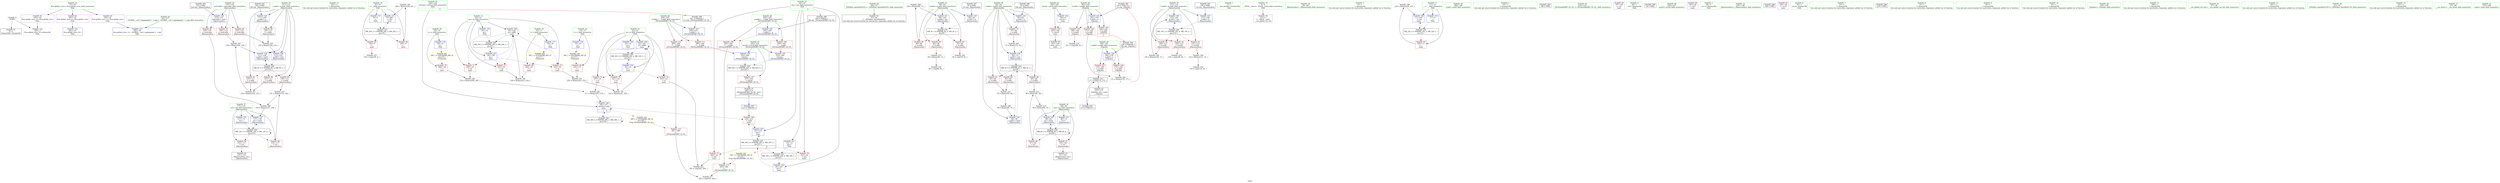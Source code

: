 digraph "SVFG" {
	label="SVFG";

	Node0x55581aaab4c0 [shape=record,color=grey,label="{NodeID: 0\nNullPtr}"];
	Node0x55581aaab4c0 -> Node0x55581aacbf90[style=solid];
	Node0x55581aaab4c0 -> Node0x55581aad0dc0[style=solid];
	Node0x55581aacada0 [shape=record,color=red,label="{NodeID: 97\n145\<--115\n\<--mod.addr\n_Z6powmodxxx\n}"];
	Node0x55581aacada0 -> Node0x55581aad7250[style=solid];
	Node0x55581aac8d10 [shape=record,color=green,label="{NodeID: 14\n241\<--1\n\<--dummyObj\nCan only get source location for instruction, argument, global var or function.}"];
	Node0x55581aaceb70 [shape=record,color=grey,label="{NodeID: 194\n240 = Binary(239, 241, )\n}"];
	Node0x55581aaceb70 -> Node0x55581aad23e0[style=solid];
	Node0x55581aacb900 [shape=record,color=red,label="{NodeID: 111\n266\<--256\n\<--__b.addr\n_ZSt3minIdERKT_S2_S2_\n}"];
	Node0x55581aacb900 -> Node0x55581aad2650[style=solid];
	Node0x55581aac9b10 [shape=record,color=green,label="{NodeID: 28\n46\<--52\n_ZNSt8ios_base4InitD1Ev\<--_ZNSt8ios_base4InitD1Ev_field_insensitive\n}"];
	Node0x55581aac9b10 -> Node0x55581aacc090[style=solid];
	Node0x55581aad73d0 [shape=record,color=grey,label="{NodeID: 208\n100 = Binary(99, 73, )\n}"];
	Node0x55581aad73d0 -> Node0x55581aad13a0[style=solid];
	Node0x55581aad0ec0 [shape=record,color=blue,label="{NodeID: 125\n64\<--62\na.addr\<--a\n_Z6powmodxx\n}"];
	Node0x55581aad0ec0 -> Node0x55581aacd740[style=dashed];
	Node0x55581aad0ec0 -> Node0x55581aad1130[style=dashed];
	Node0x55581aaca760 [shape=record,color=green,label="{NodeID: 42\n182\<--183\nretval\<--retval_field_insensitive\nmain\n}"];
	Node0x55581aaca760 -> Node0x55581aacb420[style=solid];
	Node0x55581aaca760 -> Node0x55581aad1c90[style=solid];
	Node0x55581aaf7610 [shape=record,color=black,label="{NodeID: 305\n159 = PHI(172, )\n1st arg _Z3gcdxx }"];
	Node0x55581aaf7610 -> Node0x55581aad1bc0[style=solid];
	Node0x55581aad88d0 [shape=record,color=grey,label="{NodeID: 222\n85 = cmp(84, 81, )\n}"];
	Node0x55581aad1a20 [shape=record,color=blue,label="{NodeID: 139\n113\<--150\nb.addr\<--shr\n_Z6powmodxxx\n}"];
	Node0x55581aad1a20 -> Node0x55581aae04a0[style=dashed];
	Node0x55581aacc400 [shape=record,color=black,label="{NodeID: 56\n181\<--244\nmain_ret\<--\nmain\n}"];
	Node0x55581aae40a0 [shape=record,color=black,label="{NodeID: 236\nMR_6V_3 = PHI(MR_6V_5, MR_6V_2, )\npts\{69 \}\n}"];
	Node0x55581aae40a0 -> Node0x55581aacdcf0[style=dashed];
	Node0x55581aae40a0 -> Node0x55581aacddc0[style=dashed];
	Node0x55581aae40a0 -> Node0x55581aad1200[style=dashed];
	Node0x55581aae40a0 -> Node0x55581aae40a0[style=dashed];
	Node0x55581aad2580 [shape=record,color=blue,label="{NodeID: 153\n256\<--251\n__b.addr\<--__b\n_ZSt3minIdERKT_S2_S2_\n}"];
	Node0x55581aad2580 -> Node0x55581aacb830[style=dashed];
	Node0x55581aad2580 -> Node0x55581aacb900[style=dashed];
	Node0x55581aaccff0 [shape=record,color=red,label="{NodeID: 70\n208\<--18\n\<--x\nmain\n}"];
	Node0x55581aaccff0 -> Node0x55581aad6c50[style=solid];
	Node0x55581aacdb50 [shape=record,color=red,label="{NodeID: 84\n83\<--66\n\<--b.addr\n_Z6powmodxx\n}"];
	Node0x55581aacdb50 -> Node0x55581aad7b50[style=solid];
	Node0x55581aaba200 [shape=record,color=green,label="{NodeID: 1\n7\<--1\n__dso_handle\<--dummyObj\nGlob }"];
	Node0x55581aacae70 [shape=record,color=red,label="{NodeID: 98\n135\<--117\n\<--res\n_Z6powmodxxx\n}"];
	Node0x55581aacae70 -> Node0x55581aad76d0[style=solid];
	Node0x55581aac8e10 [shape=record,color=green,label="{NodeID: 15\n4\<--6\n_ZStL8__ioinit\<--_ZStL8__ioinit_field_insensitive\nGlob }"];
	Node0x55581aac8e10 -> Node0x55581aacc5a0[style=solid];
	Node0x55581aacecf0 [shape=record,color=grey,label="{NodeID: 195\n226 = Binary(225, 224, )\n}"];
	Node0x55581aacecf0 -> Node0x55581aad2240[style=solid];
	Node0x55581aacb9d0 [shape=record,color=red,label="{NodeID: 112\n261\<--260\n\<--\n_ZSt3minIdERKT_S2_S2_\n}"];
	Node0x55581aacb9d0 -> Node0x55581aad8150[style=solid];
	Node0x55581aac9c10 [shape=record,color=green,label="{NodeID: 29\n59\<--60\n_Z6powmodxx\<--_Z6powmodxx_field_insensitive\n}"];
	Node0x55581aad7550 [shape=record,color=grey,label="{NodeID: 209\n139 = Binary(137, 138, )\n}"];
	Node0x55581aad7550 -> Node0x55581aad1880[style=solid];
	Node0x55581aad0f90 [shape=record,color=blue,label="{NodeID: 126\n66\<--63\nb.addr\<--b\n_Z6powmodxx\n}"];
	Node0x55581aad0f90 -> Node0x55581aae3ba0[style=dashed];
	Node0x55581aaca830 [shape=record,color=green,label="{NodeID: 43\n184\<--185\nref.tmp\<--ref.tmp_field_insensitive\nmain\n|{|<s1>6}}"];
	Node0x55581aaca830 -> Node0x55581aad1fd0[style=solid];
	Node0x55581aaca830:s1 -> Node0x55581aaf7090[style=solid,color=red];
	Node0x55581aaf7750 [shape=record,color=black,label="{NodeID: 306\n62 = PHI()\n0th arg _Z6powmodxx }"];
	Node0x55581aaf7750 -> Node0x55581aad0ec0[style=solid];
	Node0x55581aad8a50 [shape=record,color=grey,label="{NodeID: 223\n205 = cmp(203, 204, )\n}"];
	Node0x55581aad1af0 [shape=record,color=blue,label="{NodeID: 140\n160\<--158\na.addr\<--a\n_Z3gcdxx\n}"];
	Node0x55581aad1af0 -> Node0x55581aacb010[style=dashed];
	Node0x55581aad1af0 -> Node0x55581aacb0e0[style=dashed];
	Node0x55581aacc4d0 [shape=record,color=black,label="{NodeID: 57\n249\<--272\n_ZSt3minIdERKT_S2_S2__ret\<--\n_ZSt3minIdERKT_S2_S2_\n|{<s0>6}}"];
	Node0x55581aacc4d0:s0 -> Node0x55581aaf6cc0[style=solid,color=blue];
	Node0x55581aae45a0 [shape=record,color=black,label="{NodeID: 237\nMR_20V_2 = PHI(MR_20V_3, MR_20V_1, )\npts\{10 \}\n}"];
	Node0x55581aae45a0 -> Node0x55581aaccbe0[style=dashed];
	Node0x55581aae45a0 -> Node0x55581aacccb0[style=dashed];
	Node0x55581aae45a0 -> Node0x55581aad23e0[style=dashed];
	Node0x55581aad2650 [shape=record,color=blue,label="{NodeID: 154\n252\<--266\nretval\<--\n_ZSt3minIdERKT_S2_S2_\n}"];
	Node0x55581aad2650 -> Node0x55581aae18a0[style=dashed];
	Node0x55581aacd0c0 [shape=record,color=red,label="{NodeID: 71\n209\<--20\n\<--cp\nmain\n}"];
	Node0x55581aacd0c0 -> Node0x55581aad6c50[style=solid];
	Node0x55581aacdc20 [shape=record,color=red,label="{NodeID: 85\n99\<--66\n\<--b.addr\n_Z6powmodxx\n}"];
	Node0x55581aacdc20 -> Node0x55581aad73d0[style=solid];
	Node0x55581aaba290 [shape=record,color=green,label="{NodeID: 2\n9\<--1\n\<--dummyObj\nCan only get source location for instruction, argument, global var or function.}"];
	Node0x55581aacaf40 [shape=record,color=red,label="{NodeID: 99\n153\<--117\n\<--res\n_Z6powmodxxx\n}"];
	Node0x55581aacaf40 -> Node0x55581aacc260[style=solid];
	Node0x55581aac8f10 [shape=record,color=green,label="{NodeID: 16\n8\<--10\n_\<--__field_insensitive\nGlob }"];
	Node0x55581aac8f10 -> Node0x55581aaccbe0[style=solid];
	Node0x55581aac8f10 -> Node0x55581aacccb0[style=solid];
	Node0x55581aac8f10 -> Node0x55581aacbb70[style=solid];
	Node0x55581aac8f10 -> Node0x55581aad23e0[style=solid];
	Node0x55581aacee70 [shape=record,color=grey,label="{NodeID: 196\n230 = Binary(229, 231, )\n}"];
	Node0x55581aacee70 -> Node0x55581aad2310[style=solid];
	Node0x55581aacbaa0 [shape=record,color=red,label="{NodeID: 113\n263\<--262\n\<--\n_ZSt3minIdERKT_S2_S2_\n}"];
	Node0x55581aacbaa0 -> Node0x55581aad8150[style=solid];
	Node0x55581aac9d10 [shape=record,color=green,label="{NodeID: 30\n64\<--65\na.addr\<--a.addr_field_insensitive\n_Z6powmodxx\n}"];
	Node0x55581aac9d10 -> Node0x55581aacd740[style=solid];
	Node0x55581aac9d10 -> Node0x55581aacd810[style=solid];
	Node0x55581aac9d10 -> Node0x55581aacd8e0[style=solid];
	Node0x55581aac9d10 -> Node0x55581aacd9b0[style=solid];
	Node0x55581aac9d10 -> Node0x55581aad0ec0[style=solid];
	Node0x55581aac9d10 -> Node0x55581aad1130[style=solid];
	Node0x55581aac9d10 -> Node0x55581aad12d0[style=solid];
	Node0x55581aaf6860 [shape=record,color=black,label="{NodeID: 293\n173 = PHI(157, )\n}"];
	Node0x55581aaf6860 -> Node0x55581aace5d0[style=solid];
	Node0x55581aad76d0 [shape=record,color=grey,label="{NodeID: 210\n137 = Binary(135, 136, )\n}"];
	Node0x55581aad76d0 -> Node0x55581aad7550[style=solid];
	Node0x55581aad1060 [shape=record,color=blue,label="{NodeID: 127\n68\<--73\nres\<--\n_Z6powmodxx\n}"];
	Node0x55581aad1060 -> Node0x55581aae40a0[style=dashed];
	Node0x55581aaca900 [shape=record,color=green,label="{NodeID: 44\n189\<--190\nscanf\<--scanf_field_insensitive\n}"];
	Node0x55581aaf7820 [shape=record,color=black,label="{NodeID: 307\n63 = PHI()\n1st arg _Z6powmodxx }"];
	Node0x55581aaf7820 -> Node0x55581aad0f90[style=solid];
	Node0x55581aae04a0 [shape=record,color=black,label="{NodeID: 224\nMR_10V_3 = PHI(MR_10V_4, MR_10V_2, )\npts\{114 \}\n}"];
	Node0x55581aae04a0 -> Node0x55581aace1d0[style=dashed];
	Node0x55581aae04a0 -> Node0x55581aace2a0[style=dashed];
	Node0x55581aae04a0 -> Node0x55581aace370[style=dashed];
	Node0x55581aae04a0 -> Node0x55581aad1a20[style=dashed];
	Node0x55581aad1bc0 [shape=record,color=blue,label="{NodeID: 141\n162\<--159\nb.addr\<--b\n_Z3gcdxx\n}"];
	Node0x55581aad1bc0 -> Node0x55581aacb1b0[style=dashed];
	Node0x55581aad1bc0 -> Node0x55581aacb280[style=dashed];
	Node0x55581aad1bc0 -> Node0x55581aacb350[style=dashed];
	Node0x55581aacc5a0 [shape=record,color=purple,label="{NodeID: 58\n43\<--4\n\<--_ZStL8__ioinit\n__cxx_global_var_init\n}"];
	Node0x55581aae4aa0 [shape=record,color=black,label="{NodeID: 238\nMR_22V_2 = PHI(MR_22V_3, MR_22V_1, )\npts\{12 \}\n}"];
	Node0x55581aae4aa0 -> Node0x55581aaccd80[style=dashed];
	Node0x55581aae4aa0 -> Node0x55581aad2310[style=dashed];
	Node0x55581aad2720 [shape=record,color=blue,label="{NodeID: 155\n252\<--269\nretval\<--\n_ZSt3minIdERKT_S2_S2_\n}"];
	Node0x55581aad2720 -> Node0x55581aae18a0[style=dashed];
	Node0x55581aacd190 [shape=record,color=red,label="{NodeID: 72\n219\<--20\n\<--cp\nmain\n}"];
	Node0x55581aacd190 -> Node0x55581aad6950[style=solid];
	Node0x55581aacdcf0 [shape=record,color=red,label="{NodeID: 86\n87\<--68\n\<--res\n_Z6powmodxx\n}"];
	Node0x55581aacdcf0 -> Node0x55581aad7cd0[style=solid];
	Node0x55581aaba320 [shape=record,color=green,label="{NodeID: 3\n14\<--1\n\<--dummyObj\nCan only get source location for instruction, argument, global var or function.}"];
	Node0x55581aacb010 [shape=record,color=red,label="{NodeID: 100\n170\<--160\n\<--a.addr\n_Z3gcdxx\n}"];
	Node0x55581aacb010 -> Node0x55581aad6850[style=solid];
	Node0x55581aac9010 [shape=record,color=green,label="{NodeID: 17\n11\<--12\n__\<--___field_insensitive\nGlob }"];
	Node0x55581aac9010 -> Node0x55581aaccd80[style=solid];
	Node0x55581aac9010 -> Node0x55581aad0530[style=solid];
	Node0x55581aac9010 -> Node0x55581aad2310[style=solid];
	Node0x55581aaceff0 [shape=record,color=grey,label="{NodeID: 197\n222 = Binary(221, 220, )\n}"];
	Node0x55581aaceff0 -> Node0x55581aad2170[style=solid];
	Node0x55581aacbb70 [shape=record,color=blue,label="{NodeID: 114\n8\<--9\n_\<--\nGlob }"];
	Node0x55581aacbb70 -> Node0x55581aae45a0[style=dashed];
	Node0x55581aac9de0 [shape=record,color=green,label="{NodeID: 31\n66\<--67\nb.addr\<--b.addr_field_insensitive\n_Z6powmodxx\n}"];
	Node0x55581aac9de0 -> Node0x55581aacda80[style=solid];
	Node0x55581aac9de0 -> Node0x55581aacdb50[style=solid];
	Node0x55581aac9de0 -> Node0x55581aacdc20[style=solid];
	Node0x55581aac9de0 -> Node0x55581aad0f90[style=solid];
	Node0x55581aac9de0 -> Node0x55581aad13a0[style=solid];
	Node0x55581aaf6a50 [shape=record,color=black,label="{NodeID: 294\n196 = PHI()\n}"];
	Node0x55581aad7850 [shape=record,color=grey,label="{NodeID: 211\n144 = Binary(142, 143, )\n}"];
	Node0x55581aad7850 -> Node0x55581aad7250[style=solid];
	Node0x55581aad1130 [shape=record,color=blue,label="{NodeID: 128\n64\<--75\na.addr\<--rem\n_Z6powmodxx\n}"];
	Node0x55581aad1130 -> Node0x55581aae36a0[style=dashed];
	Node0x55581aacaa00 [shape=record,color=green,label="{NodeID: 45\n214\<--215\n_ZSt3minIdERKT_S2_S2_\<--_ZSt3minIdERKT_S2_S2__field_insensitive\n}"];
	Node0x55581aae09a0 [shape=record,color=black,label="{NodeID: 225\nMR_14V_3 = PHI(MR_14V_5, MR_14V_2, )\npts\{118 \}\n}"];
	Node0x55581aae09a0 -> Node0x55581aacae70[style=dashed];
	Node0x55581aae09a0 -> Node0x55581aacaf40[style=dashed];
	Node0x55581aae09a0 -> Node0x55581aad1880[style=dashed];
	Node0x55581aae09a0 -> Node0x55581aae09a0[style=dashed];
	Node0x55581aad1c90 [shape=record,color=blue,label="{NodeID: 142\n182\<--9\nretval\<--\nmain\n}"];
	Node0x55581aad1c90 -> Node0x55581aacb420[style=dashed];
	Node0x55581aacc670 [shape=record,color=purple,label="{NodeID: 59\n187\<--26\n\<--.str\nmain\n}"];
	Node0x55581aae4fa0 [shape=record,color=black,label="{NodeID: 239\nMR_30V_2 = PHI(MR_30V_4, MR_30V_1, )\npts\{21 \}\n}"];
	Node0x55581aae4fa0 -> Node0x55581aad1d60[style=dashed];
	Node0x55581aacd260 [shape=record,color=red,label="{NodeID: 73\n225\<--20\n\<--cp\nmain\n}"];
	Node0x55581aacd260 -> Node0x55581aacecf0[style=solid];
	Node0x55581aacddc0 [shape=record,color=red,label="{NodeID: 87\n103\<--68\n\<--res\n_Z6powmodxx\n}"];
	Node0x55581aacddc0 -> Node0x55581aacc190[style=solid];
	Node0x55581aaba3b0 [shape=record,color=green,label="{NodeID: 4\n26\<--1\n.str\<--dummyObj\nGlob }"];
	Node0x55581aacb0e0 [shape=record,color=red,label="{NodeID: 101\n175\<--160\n\<--a.addr\n_Z3gcdxx\n}"];
	Node0x55581aacb0e0 -> Node0x55581aace5d0[style=solid];
	Node0x55581aac9110 [shape=record,color=green,label="{NodeID: 18\n13\<--15\nc\<--c_field_insensitive\nGlob }"];
	Node0x55581aac9110 -> Node0x55581aacce50[style=solid];
	Node0x55581aac9110 -> Node0x55581aad05c0[style=solid];
	Node0x55581aacf170 [shape=record,color=grey,label="{NodeID: 198\n132 = Binary(131, 73, )\n}"];
	Node0x55581aacf170 -> Node0x55581aad8450[style=solid];
	Node0x55581aad0530 [shape=record,color=blue,label="{NodeID: 115\n11\<--9\n__\<--\nGlob }"];
	Node0x55581aad0530 -> Node0x55581aae4aa0[style=dashed];
	Node0x55581aac9eb0 [shape=record,color=green,label="{NodeID: 32\n68\<--69\nres\<--res_field_insensitive\n_Z6powmodxx\n}"];
	Node0x55581aac9eb0 -> Node0x55581aacdcf0[style=solid];
	Node0x55581aac9eb0 -> Node0x55581aacddc0[style=solid];
	Node0x55581aac9eb0 -> Node0x55581aad1060[style=solid];
	Node0x55581aac9eb0 -> Node0x55581aad1200[style=solid];
	Node0x55581aaf6b20 [shape=record,color=black,label="{NodeID: 295\n44 = PHI()\n}"];
	Node0x55581aad79d0 [shape=record,color=grey,label="{NodeID: 212\n95 = Binary(93, 94, )\n}"];
	Node0x55581aad79d0 -> Node0x55581aad70d0[style=solid];
	Node0x55581aad1200 [shape=record,color=blue,label="{NodeID: 129\n68\<--90\nres\<--rem2\n_Z6powmodxx\n}"];
	Node0x55581aad1200 -> Node0x55581aae40a0[style=dashed];
	Node0x55581aacab00 [shape=record,color=green,label="{NodeID: 46\n236\<--237\nprintf\<--printf_field_insensitive\n}"];
	Node0x55581aae0ea0 [shape=record,color=black,label="{NodeID: 226\nMR_8V_4 = PHI(MR_8V_5, MR_8V_3, )\npts\{112 \}\n}"];
	Node0x55581aae0ea0 -> Node0x55581aacdf60[style=dashed];
	Node0x55581aae0ea0 -> Node0x55581aace030[style=dashed];
	Node0x55581aae0ea0 -> Node0x55581aace100[style=dashed];
	Node0x55581aae0ea0 -> Node0x55581aad1950[style=dashed];
	Node0x55581aad1d60 [shape=record,color=blue,label="{NodeID: 143\n20\<--198\ncp\<--\nmain\n}"];
	Node0x55581aad1d60 -> Node0x55581aacd0c0[style=dashed];
	Node0x55581aad1d60 -> Node0x55581aacd190[style=dashed];
	Node0x55581aad1d60 -> Node0x55581aacd260[style=dashed];
	Node0x55581aad1d60 -> Node0x55581aad2240[style=dashed];
	Node0x55581aad1d60 -> Node0x55581aae4fa0[style=dashed];
	Node0x55581aacc740 [shape=record,color=purple,label="{NodeID: 60\n195\<--28\n\<--.str.1\nmain\n}"];
	Node0x55581aae54a0 [shape=record,color=black,label="{NodeID: 240\nMR_32V_2 = PHI(MR_32V_4, MR_32V_1, )\npts\{23 \}\n}"];
	Node0x55581aae54a0 -> Node0x55581aad1e30[style=dashed];
	Node0x55581aacd330 [shape=record,color=red,label="{NodeID: 74\n203\<--22\n\<--ct\nmain\n}"];
	Node0x55581aacd330 -> Node0x55581aad8a50[style=solid];
	Node0x55581aacde90 [shape=record,color=red,label="{NodeID: 88\n124\<--111\n\<--a.addr\n_Z6powmodxxx\n}"];
	Node0x55581aacde90 -> Node0x55581aad6f50[style=solid];
	Node0x55581aac8760 [shape=record,color=green,label="{NodeID: 5\n28\<--1\n.str.1\<--dummyObj\nGlob }"];
	Node0x55581aacb1b0 [shape=record,color=red,label="{NodeID: 102\n166\<--162\n\<--b.addr\n_Z3gcdxx\n}"];
	Node0x55581aacb1b0 -> Node0x55581aad7fd0[style=solid];
	Node0x55581aac9210 [shape=record,color=green,label="{NodeID: 19\n16\<--17\nf\<--f_field_insensitive\nGlob }"];
	Node0x55581aac9210 -> Node0x55581aaccf20[style=solid];
	Node0x55581aac9210 -> Node0x55581aad06c0[style=solid];
	Node0x55581aacf2f0 [shape=record,color=grey,label="{NodeID: 199\n150 = Binary(149, 73, )\n}"];
	Node0x55581aacf2f0 -> Node0x55581aad1a20[style=solid];
	Node0x55581aad05c0 [shape=record,color=blue,label="{NodeID: 116\n13\<--14\nc\<--\nGlob }"];
	Node0x55581aad05c0 -> Node0x55581aae80d0[style=dashed];
	Node0x55581aac9f80 [shape=record,color=green,label="{NodeID: 33\n105\<--106\n_Z6powmodxxx\<--_Z6powmodxxx_field_insensitive\n}"];
	Node0x55581aaf6bf0 [shape=record,color=black,label="{NodeID: 296\n188 = PHI()\n}"];
	Node0x55581aad7b50 [shape=record,color=grey,label="{NodeID: 213\n84 = Binary(83, 73, )\n}"];
	Node0x55581aad7b50 -> Node0x55581aad88d0[style=solid];
	Node0x55581aad12d0 [shape=record,color=blue,label="{NodeID: 130\n64\<--96\na.addr\<--rem4\n_Z6powmodxx\n}"];
	Node0x55581aad12d0 -> Node0x55581aae36a0[style=dashed];
	Node0x55581aacac00 [shape=record,color=green,label="{NodeID: 47\n252\<--253\nretval\<--retval_field_insensitive\n_ZSt3minIdERKT_S2_S2_\n}"];
	Node0x55581aacac00 -> Node0x55581aacb5c0[style=solid];
	Node0x55581aacac00 -> Node0x55581aad2650[style=solid];
	Node0x55581aacac00 -> Node0x55581aad2720[style=solid];
	Node0x55581aad1e30 [shape=record,color=blue,label="{NodeID: 144\n22\<--14\nct\<--\nmain\n}"];
	Node0x55581aad1e30 -> Node0x55581aacd330[style=dashed];
	Node0x55581aad1e30 -> Node0x55581aacd400[style=dashed];
	Node0x55581aad1e30 -> Node0x55581aacd4d0[style=dashed];
	Node0x55581aad1e30 -> Node0x55581aad2170[style=dashed];
	Node0x55581aad1e30 -> Node0x55581aae54a0[style=dashed];
	Node0x55581aacc810 [shape=record,color=purple,label="{NodeID: 61\n234\<--30\n\<--.str.2\nmain\n}"];
	Node0x55581aae61b0 [shape=record,color=black,label="{NodeID: 241\nMR_34V_2 = PHI(MR_34V_4, MR_34V_1, )\npts\{25 \}\n}"];
	Node0x55581aae61b0 -> Node0x55581aad1f00[style=dashed];
	Node0x55581aacd400 [shape=record,color=red,label="{NodeID: 75\n207\<--22\n\<--ct\nmain\n}"];
	Node0x55581aacd400 -> Node0x55581aad6ad0[style=solid];
	Node0x55581aacdf60 [shape=record,color=red,label="{NodeID: 89\n136\<--111\n\<--a.addr\n_Z6powmodxxx\n}"];
	Node0x55581aacdf60 -> Node0x55581aad76d0[style=solid];
	Node0x55581aac87f0 [shape=record,color=green,label="{NodeID: 6\n30\<--1\n.str.2\<--dummyObj\nGlob }"];
	Node0x55581aacb280 [shape=record,color=red,label="{NodeID: 103\n169\<--162\n\<--b.addr\n_Z3gcdxx\n|{<s0>3}}"];
	Node0x55581aacb280:s0 -> Node0x55581aaf7440[style=solid,color=red];
	Node0x55581aac9310 [shape=record,color=green,label="{NodeID: 20\n18\<--19\nx\<--x_field_insensitive\nGlob }"];
	Node0x55581aac9310 -> Node0x55581aaccff0[style=solid];
	Node0x55581aac9310 -> Node0x55581aad07c0[style=solid];
	Node0x55581aad6850 [shape=record,color=grey,label="{NodeID: 200\n172 = Binary(170, 171, )\n|{<s0>3}}"];
	Node0x55581aad6850:s0 -> Node0x55581aaf7610[style=solid,color=red];
	Node0x55581aad06c0 [shape=record,color=blue,label="{NodeID: 117\n16\<--14\nf\<--\nGlob }"];
	Node0x55581aad06c0 -> Node0x55581aae81b0[style=dashed];
	Node0x55581aaca080 [shape=record,color=green,label="{NodeID: 34\n111\<--112\na.addr\<--a.addr_field_insensitive\n_Z6powmodxxx\n}"];
	Node0x55581aaca080 -> Node0x55581aacde90[style=solid];
	Node0x55581aaca080 -> Node0x55581aacdf60[style=solid];
	Node0x55581aaca080 -> Node0x55581aace030[style=solid];
	Node0x55581aaca080 -> Node0x55581aace100[style=solid];
	Node0x55581aaca080 -> Node0x55581aad1470[style=solid];
	Node0x55581aaca080 -> Node0x55581aad17b0[style=solid];
	Node0x55581aaca080 -> Node0x55581aad1950[style=solid];
	Node0x55581aaf6cc0 [shape=record,color=black,label="{NodeID: 297\n213 = PHI(249, )\n}"];
	Node0x55581aaf6cc0 -> Node0x55581aacb4f0[style=solid];
	Node0x55581aad7cd0 [shape=record,color=grey,label="{NodeID: 214\n89 = Binary(87, 88, )\n}"];
	Node0x55581aad7cd0 -> Node0x55581aad7e50[style=solid];
	Node0x55581aad13a0 [shape=record,color=blue,label="{NodeID: 131\n66\<--100\nb.addr\<--shr\n_Z6powmodxx\n}"];
	Node0x55581aad13a0 -> Node0x55581aae3ba0[style=dashed];
	Node0x55581aacbcf0 [shape=record,color=green,label="{NodeID: 48\n254\<--255\n__a.addr\<--__a.addr_field_insensitive\n_ZSt3minIdERKT_S2_S2_\n}"];
	Node0x55581aacbcf0 -> Node0x55581aacb690[style=solid];
	Node0x55581aacbcf0 -> Node0x55581aacb760[style=solid];
	Node0x55581aacbcf0 -> Node0x55581aad24b0[style=solid];
	Node0x55581aae18a0 [shape=record,color=black,label="{NodeID: 228\nMR_42V_3 = PHI(MR_42V_4, MR_42V_2, )\npts\{253 \}\n}"];
	Node0x55581aae18a0 -> Node0x55581aacb5c0[style=dashed];
	Node0x55581aad1f00 [shape=record,color=blue,label="{NodeID: 145\n24\<--201\nans\<--\nmain\n}"];
	Node0x55581aad1f00 -> Node0x55581aae27a0[style=dashed];
	Node0x55581aacc8e0 [shape=record,color=purple,label="{NodeID: 62\n281\<--32\nllvm.global_ctors_0\<--llvm.global_ctors\nGlob }"];
	Node0x55581aacc8e0 -> Node0x55581aad0bc0[style=solid];
	Node0x55581aae62a0 [shape=record,color=black,label="{NodeID: 242\nMR_38V_2 = PHI(MR_38V_3, MR_38V_1, )\npts\{185 \}\n}"];
	Node0x55581aae62a0 -> Node0x55581aad1fd0[style=dashed];
	Node0x55581aae62a0 -> Node0x55581aae62a0[style=dashed];
	Node0x55581aacd4d0 [shape=record,color=red,label="{NodeID: 76\n221\<--22\n\<--ct\nmain\n}"];
	Node0x55581aacd4d0 -> Node0x55581aaceff0[style=solid];
	Node0x55581aace030 [shape=record,color=red,label="{NodeID: 90\n142\<--111\n\<--a.addr\n_Z6powmodxxx\n}"];
	Node0x55581aace030 -> Node0x55581aad7850[style=solid];
	Node0x55581aac8880 [shape=record,color=green,label="{NodeID: 7\n33\<--1\n\<--dummyObj\nCan only get source location for instruction, argument, global var or function.}"];
	Node0x55581aacb350 [shape=record,color=red,label="{NodeID: 104\n171\<--162\n\<--b.addr\n_Z3gcdxx\n}"];
	Node0x55581aacb350 -> Node0x55581aad6850[style=solid];
	Node0x55581aac9410 [shape=record,color=green,label="{NodeID: 21\n20\<--21\ncp\<--cp_field_insensitive\nGlob }"];
	Node0x55581aac9410 -> Node0x55581aacd0c0[style=solid];
	Node0x55581aac9410 -> Node0x55581aacd190[style=solid];
	Node0x55581aac9410 -> Node0x55581aacd260[style=solid];
	Node0x55581aac9410 -> Node0x55581aad08c0[style=solid];
	Node0x55581aac9410 -> Node0x55581aad1d60[style=solid];
	Node0x55581aac9410 -> Node0x55581aad2240[style=solid];
	Node0x55581aad6950 [shape=record,color=grey,label="{NodeID: 201\n220 = Binary(218, 219, )\n}"];
	Node0x55581aad6950 -> Node0x55581aaceff0[style=solid];
	Node0x55581aad07c0 [shape=record,color=blue,label="{NodeID: 118\n18\<--14\nx\<--\nGlob }"];
	Node0x55581aad07c0 -> Node0x55581aae8290[style=dashed];
	Node0x55581aaca150 [shape=record,color=green,label="{NodeID: 35\n113\<--114\nb.addr\<--b.addr_field_insensitive\n_Z6powmodxxx\n}"];
	Node0x55581aaca150 -> Node0x55581aace1d0[style=solid];
	Node0x55581aaca150 -> Node0x55581aace2a0[style=solid];
	Node0x55581aaca150 -> Node0x55581aace370[style=solid];
	Node0x55581aaca150 -> Node0x55581aad1540[style=solid];
	Node0x55581aaca150 -> Node0x55581aad1a20[style=solid];
	Node0x55581aaf6e50 [shape=record,color=black,label="{NodeID: 298\n235 = PHI()\n}"];
	Node0x55581aad7e50 [shape=record,color=grey,label="{NodeID: 215\n90 = Binary(89, 76, )\n}"];
	Node0x55581aad7e50 -> Node0x55581aad1200[style=solid];
	Node0x55581aad1470 [shape=record,color=blue,label="{NodeID: 132\n111\<--108\na.addr\<--a\n_Z6powmodxxx\n}"];
	Node0x55581aad1470 -> Node0x55581aacde90[style=dashed];
	Node0x55581aad1470 -> Node0x55581aad17b0[style=dashed];
	Node0x55581aacbdc0 [shape=record,color=green,label="{NodeID: 49\n256\<--257\n__b.addr\<--__b.addr_field_insensitive\n_ZSt3minIdERKT_S2_S2_\n}"];
	Node0x55581aacbdc0 -> Node0x55581aacb830[style=solid];
	Node0x55581aacbdc0 -> Node0x55581aacb900[style=solid];
	Node0x55581aacbdc0 -> Node0x55581aad2580[style=solid];
	Node0x55581aad1fd0 [shape=record,color=blue,label="{NodeID: 146\n184\<--211\nref.tmp\<--add\nmain\n|{|<s3>6}}"];
	Node0x55581aad1fd0 -> Node0x55581aacb4f0[style=dashed];
	Node0x55581aad1fd0 -> Node0x55581aad1fd0[style=dashed];
	Node0x55581aad1fd0 -> Node0x55581aae62a0[style=dashed];
	Node0x55581aad1fd0:s3 -> Node0x55581aae67a0[style=dashed,color=red];
	Node0x55581aacc9e0 [shape=record,color=purple,label="{NodeID: 63\n282\<--32\nllvm.global_ctors_1\<--llvm.global_ctors\nGlob }"];
	Node0x55581aacc9e0 -> Node0x55581aad0cc0[style=solid];
	Node0x55581aae67a0 [shape=record,color=yellow,style=double,label="{NodeID: 243\n38V_1 = ENCHI(MR_38V_0)\npts\{185 \}\nFun[_ZSt3minIdERKT_S2_S2_]}"];
	Node0x55581aae67a0 -> Node0x55581aacb9d0[style=dashed];
	Node0x55581aacd5a0 [shape=record,color=red,label="{NodeID: 77\n204\<--24\n\<--ans\nmain\n}"];
	Node0x55581aacd5a0 -> Node0x55581aad8a50[style=solid];
	Node0x55581aace100 [shape=record,color=red,label="{NodeID: 91\n143\<--111\n\<--a.addr\n_Z6powmodxxx\n}"];
	Node0x55581aace100 -> Node0x55581aad7850[style=solid];
	Node0x55581aac8910 [shape=record,color=green,label="{NodeID: 8\n73\<--1\n\<--dummyObj\nCan only get source location for instruction, argument, global var or function.}"];
	Node0x55581aacb420 [shape=record,color=red,label="{NodeID: 105\n244\<--182\n\<--retval\nmain\n}"];
	Node0x55581aacb420 -> Node0x55581aacc400[style=solid];
	Node0x55581aac9510 [shape=record,color=green,label="{NodeID: 22\n22\<--23\nct\<--ct_field_insensitive\nGlob }"];
	Node0x55581aac9510 -> Node0x55581aacd330[style=solid];
	Node0x55581aac9510 -> Node0x55581aacd400[style=solid];
	Node0x55581aac9510 -> Node0x55581aacd4d0[style=solid];
	Node0x55581aac9510 -> Node0x55581aad09c0[style=solid];
	Node0x55581aac9510 -> Node0x55581aad1e30[style=solid];
	Node0x55581aac9510 -> Node0x55581aad2170[style=solid];
	Node0x55581aad6ad0 [shape=record,color=grey,label="{NodeID: 202\n211 = Binary(207, 210, )\n}"];
	Node0x55581aad6ad0 -> Node0x55581aad1fd0[style=solid];
	Node0x55581aad08c0 [shape=record,color=blue,label="{NodeID: 119\n20\<--14\ncp\<--\nGlob }"];
	Node0x55581aad08c0 -> Node0x55581aae4fa0[style=dashed];
	Node0x55581aaca220 [shape=record,color=green,label="{NodeID: 36\n115\<--116\nmod.addr\<--mod.addr_field_insensitive\n_Z6powmodxxx\n}"];
	Node0x55581aaca220 -> Node0x55581aace440[style=solid];
	Node0x55581aaca220 -> Node0x55581aacacd0[style=solid];
	Node0x55581aaca220 -> Node0x55581aacada0[style=solid];
	Node0x55581aaca220 -> Node0x55581aad1610[style=solid];
	Node0x55581aaf6f20 [shape=record,color=black,label="{NodeID: 299\n250 = PHI(24, )\n0th arg _ZSt3minIdERKT_S2_S2_ }"];
	Node0x55581aaf6f20 -> Node0x55581aad24b0[style=solid];
	Node0x55581aad7fd0 [shape=record,color=grey,label="{NodeID: 216\n167 = cmp(166, 81, )\n}"];
	Node0x55581aad1540 [shape=record,color=blue,label="{NodeID: 133\n113\<--109\nb.addr\<--b\n_Z6powmodxxx\n}"];
	Node0x55581aad1540 -> Node0x55581aae04a0[style=dashed];
	Node0x55581aacbe90 [shape=record,color=green,label="{NodeID: 50\n34\<--277\n_GLOBAL__sub_I_apiapiapiad_1_1.cpp\<--_GLOBAL__sub_I_apiapiapiad_1_1.cpp_field_insensitive\n}"];
	Node0x55581aacbe90 -> Node0x55581aad0cc0[style=solid];
	Node0x55581aad20a0 [shape=record,color=blue,label="{NodeID: 147\n24\<--216\nans\<--\nmain\n}"];
	Node0x55581aad20a0 -> Node0x55581aae27a0[style=dashed];
	Node0x55581aaccae0 [shape=record,color=purple,label="{NodeID: 64\n283\<--32\nllvm.global_ctors_2\<--llvm.global_ctors\nGlob }"];
	Node0x55581aaccae0 -> Node0x55581aad0dc0[style=solid];
	Node0x55581aacd670 [shape=record,color=red,label="{NodeID: 78\n233\<--24\n\<--ans\nmain\n}"];
	Node0x55581aace1d0 [shape=record,color=red,label="{NodeID: 92\n128\<--113\n\<--b.addr\n_Z6powmodxxx\n}"];
	Node0x55581aace1d0 -> Node0x55581aad82d0[style=solid];
	Node0x55581aac89a0 [shape=record,color=green,label="{NodeID: 9\n76\<--1\n\<--dummyObj\nCan only get source location for instruction, argument, global var or function.}"];
	Node0x55581aacb4f0 [shape=record,color=red,label="{NodeID: 106\n216\<--213\n\<--call2\nmain\n}"];
	Node0x55581aacb4f0 -> Node0x55581aad20a0[style=solid];
	Node0x55581aac9610 [shape=record,color=green,label="{NodeID: 23\n24\<--25\nans\<--ans_field_insensitive\nGlob |{|<s5>6}}"];
	Node0x55581aac9610 -> Node0x55581aacd5a0[style=solid];
	Node0x55581aac9610 -> Node0x55581aacd670[style=solid];
	Node0x55581aac9610 -> Node0x55581aad0ac0[style=solid];
	Node0x55581aac9610 -> Node0x55581aad1f00[style=solid];
	Node0x55581aac9610 -> Node0x55581aad20a0[style=solid];
	Node0x55581aac9610:s5 -> Node0x55581aaf6f20[style=solid,color=red];
	Node0x55581aad6c50 [shape=record,color=grey,label="{NodeID: 203\n210 = Binary(208, 209, )\n}"];
	Node0x55581aad6c50 -> Node0x55581aad6ad0[style=solid];
	Node0x55581aad09c0 [shape=record,color=blue,label="{NodeID: 120\n22\<--14\nct\<--\nGlob }"];
	Node0x55581aad09c0 -> Node0x55581aae54a0[style=dashed];
	Node0x55581aaca2f0 [shape=record,color=green,label="{NodeID: 37\n117\<--118\nres\<--res_field_insensitive\n_Z6powmodxxx\n}"];
	Node0x55581aaca2f0 -> Node0x55581aacae70[style=solid];
	Node0x55581aaca2f0 -> Node0x55581aacaf40[style=solid];
	Node0x55581aaca2f0 -> Node0x55581aad16e0[style=solid];
	Node0x55581aaca2f0 -> Node0x55581aad1880[style=solid];
	Node0x55581aaf7090 [shape=record,color=black,label="{NodeID: 300\n251 = PHI(184, )\n1st arg _ZSt3minIdERKT_S2_S2_ }"];
	Node0x55581aaf7090 -> Node0x55581aad2580[style=solid];
	Node0x55581aad8150 [shape=record,color=grey,label="{NodeID: 217\n264 = cmp(261, 263, )\n}"];
	Node0x55581aad1610 [shape=record,color=blue,label="{NodeID: 134\n115\<--110\nmod.addr\<--mod\n_Z6powmodxxx\n}"];
	Node0x55581aad1610 -> Node0x55581aace440[style=dashed];
	Node0x55581aad1610 -> Node0x55581aacacd0[style=dashed];
	Node0x55581aad1610 -> Node0x55581aacada0[style=dashed];
	Node0x55581aacbf90 [shape=record,color=black,label="{NodeID: 51\n2\<--3\ndummyVal\<--dummyVal\n}"];
	Node0x55581aae27a0 [shape=record,color=black,label="{NodeID: 231\nMR_34V_4 = PHI(MR_34V_5, MR_34V_3, )\npts\{25 \}\n|{|<s5>6}}"];
	Node0x55581aae27a0 -> Node0x55581aacd5a0[style=dashed];
	Node0x55581aae27a0 -> Node0x55581aacd670[style=dashed];
	Node0x55581aae27a0 -> Node0x55581aacb4f0[style=dashed];
	Node0x55581aae27a0 -> Node0x55581aad20a0[style=dashed];
	Node0x55581aae27a0 -> Node0x55581aae61b0[style=dashed];
	Node0x55581aae27a0:s5 -> Node0x55581aae7560[style=dashed,color=red];
	Node0x55581aad2170 [shape=record,color=blue,label="{NodeID: 148\n22\<--222\nct\<--add4\nmain\n}"];
	Node0x55581aad2170 -> Node0x55581aacd330[style=dashed];
	Node0x55581aad2170 -> Node0x55581aacd400[style=dashed];
	Node0x55581aad2170 -> Node0x55581aacd4d0[style=dashed];
	Node0x55581aad2170 -> Node0x55581aad2170[style=dashed];
	Node0x55581aad2170 -> Node0x55581aae54a0[style=dashed];
	Node0x55581aaccbe0 [shape=record,color=red,label="{NodeID: 65\n192\<--8\n\<--_\nmain\n}"];
	Node0x55581aaccbe0 -> Node0x55581aad8750[style=solid];
	Node0x55581aacd740 [shape=record,color=red,label="{NodeID: 79\n74\<--64\n\<--a.addr\n_Z6powmodxx\n}"];
	Node0x55581aacd740 -> Node0x55581aad6dd0[style=solid];
	Node0x55581aae80d0 [shape=record,color=yellow,style=double,label="{NodeID: 259\n24V_1 = ENCHI(MR_24V_0)\npts\{15 \}\nFun[main]}"];
	Node0x55581aae80d0 -> Node0x55581aacce50[style=dashed];
	Node0x55581aace2a0 [shape=record,color=red,label="{NodeID: 93\n131\<--113\n\<--b.addr\n_Z6powmodxxx\n}"];
	Node0x55581aace2a0 -> Node0x55581aacf170[style=solid];
	Node0x55581aac8a30 [shape=record,color=green,label="{NodeID: 10\n81\<--1\n\<--dummyObj\nCan only get source location for instruction, argument, global var or function.}"];
	Node0x55581aacb5c0 [shape=record,color=red,label="{NodeID: 107\n272\<--252\n\<--retval\n_ZSt3minIdERKT_S2_S2_\n}"];
	Node0x55581aacb5c0 -> Node0x55581aacc4d0[style=solid];
	Node0x55581aac9710 [shape=record,color=green,label="{NodeID: 24\n32\<--36\nllvm.global_ctors\<--llvm.global_ctors_field_insensitive\nGlob }"];
	Node0x55581aac9710 -> Node0x55581aacc8e0[style=solid];
	Node0x55581aac9710 -> Node0x55581aacc9e0[style=solid];
	Node0x55581aac9710 -> Node0x55581aaccae0[style=solid];
	Node0x55581aad6dd0 [shape=record,color=grey,label="{NodeID: 204\n75 = Binary(74, 76, )\n}"];
	Node0x55581aad6dd0 -> Node0x55581aad1130[style=solid];
	Node0x55581aad0ac0 [shape=record,color=blue,label="{NodeID: 121\n24\<--14\nans\<--\nGlob }"];
	Node0x55581aad0ac0 -> Node0x55581aae61b0[style=dashed];
	Node0x55581aaca3c0 [shape=record,color=green,label="{NodeID: 38\n155\<--156\n_Z3gcdxx\<--_Z3gcdxx_field_insensitive\n}"];
	Node0x55581aaf71d0 [shape=record,color=black,label="{NodeID: 301\n108 = PHI()\n0th arg _Z6powmodxxx }"];
	Node0x55581aaf71d0 -> Node0x55581aad1470[style=solid];
	Node0x55581aad82d0 [shape=record,color=grey,label="{NodeID: 218\n129 = cmp(128, 81, )\n}"];
	Node0x55581aad16e0 [shape=record,color=blue,label="{NodeID: 135\n117\<--73\nres\<--\n_Z6powmodxxx\n}"];
	Node0x55581aad16e0 -> Node0x55581aae09a0[style=dashed];
	Node0x55581aacc090 [shape=record,color=black,label="{NodeID: 52\n45\<--46\n\<--_ZNSt8ios_base4InitD1Ev\nCan only get source location for instruction, argument, global var or function.}"];
	Node0x55581aad2240 [shape=record,color=blue,label="{NodeID: 149\n20\<--226\ncp\<--add5\nmain\n}"];
	Node0x55581aad2240 -> Node0x55581aacd0c0[style=dashed];
	Node0x55581aad2240 -> Node0x55581aacd190[style=dashed];
	Node0x55581aad2240 -> Node0x55581aacd260[style=dashed];
	Node0x55581aad2240 -> Node0x55581aad2240[style=dashed];
	Node0x55581aad2240 -> Node0x55581aae4fa0[style=dashed];
	Node0x55581aacccb0 [shape=record,color=red,label="{NodeID: 66\n239\<--8\n\<--_\nmain\n}"];
	Node0x55581aacccb0 -> Node0x55581aaceb70[style=solid];
	Node0x55581aacd810 [shape=record,color=red,label="{NodeID: 80\n88\<--64\n\<--a.addr\n_Z6powmodxx\n}"];
	Node0x55581aacd810 -> Node0x55581aad7cd0[style=solid];
	Node0x55581aae81b0 [shape=record,color=yellow,style=double,label="{NodeID: 260\n26V_1 = ENCHI(MR_26V_0)\npts\{17 \}\nFun[main]}"];
	Node0x55581aae81b0 -> Node0x55581aaccf20[style=dashed];
	Node0x55581aace370 [shape=record,color=red,label="{NodeID: 94\n149\<--113\n\<--b.addr\n_Z6powmodxxx\n}"];
	Node0x55581aace370 -> Node0x55581aacf2f0[style=solid];
	Node0x55581aac8ac0 [shape=record,color=green,label="{NodeID: 11\n198\<--1\n\<--dummyObj\nCan only get source location for instruction, argument, global var or function.}"];
	Node0x55581aacb690 [shape=record,color=red,label="{NodeID: 108\n262\<--254\n\<--__a.addr\n_ZSt3minIdERKT_S2_S2_\n}"];
	Node0x55581aacb690 -> Node0x55581aacbaa0[style=solid];
	Node0x55581aac9810 [shape=record,color=green,label="{NodeID: 25\n37\<--38\n__cxx_global_var_init\<--__cxx_global_var_init_field_insensitive\n}"];
	Node0x55581aad6f50 [shape=record,color=grey,label="{NodeID: 205\n125 = Binary(124, 123, )\n}"];
	Node0x55581aad6f50 -> Node0x55581aad17b0[style=solid];
	Node0x55581aad0bc0 [shape=record,color=blue,label="{NodeID: 122\n281\<--33\nllvm.global_ctors_0\<--\nGlob }"];
	Node0x55581aaca4c0 [shape=record,color=green,label="{NodeID: 39\n160\<--161\na.addr\<--a.addr_field_insensitive\n_Z3gcdxx\n}"];
	Node0x55581aaca4c0 -> Node0x55581aacb010[style=solid];
	Node0x55581aaca4c0 -> Node0x55581aacb0e0[style=solid];
	Node0x55581aaca4c0 -> Node0x55581aad1af0[style=solid];
	Node0x55581aaf72a0 [shape=record,color=black,label="{NodeID: 302\n109 = PHI()\n1st arg _Z6powmodxxx }"];
	Node0x55581aaf72a0 -> Node0x55581aad1540[style=solid];
	Node0x55581aad8450 [shape=record,color=grey,label="{NodeID: 219\n133 = cmp(132, 81, )\n}"];
	Node0x55581aad17b0 [shape=record,color=blue,label="{NodeID: 136\n111\<--125\na.addr\<--rem\n_Z6powmodxxx\n}"];
	Node0x55581aad17b0 -> Node0x55581aae0ea0[style=dashed];
	Node0x55581aacc190 [shape=record,color=black,label="{NodeID: 53\n61\<--103\n_Z6powmodxx_ret\<--\n_Z6powmodxx\n}"];
	Node0x55581aad2310 [shape=record,color=blue,label="{NodeID: 150\n11\<--230\n__\<--inc\nmain\n}"];
	Node0x55581aad2310 -> Node0x55581aae4aa0[style=dashed];
	Node0x55581aaccd80 [shape=record,color=red,label="{NodeID: 67\n229\<--11\n\<--__\nmain\n}"];
	Node0x55581aaccd80 -> Node0x55581aacee70[style=solid];
	Node0x55581aae7560 [shape=record,color=yellow,style=double,label="{NodeID: 247\n34V_1 = ENCHI(MR_34V_0)\npts\{25 \}\nFun[_ZSt3minIdERKT_S2_S2_]}"];
	Node0x55581aae7560 -> Node0x55581aacbaa0[style=dashed];
	Node0x55581aacd8e0 [shape=record,color=red,label="{NodeID: 81\n93\<--64\n\<--a.addr\n_Z6powmodxx\n}"];
	Node0x55581aacd8e0 -> Node0x55581aad79d0[style=solid];
	Node0x55581aae8290 [shape=record,color=yellow,style=double,label="{NodeID: 261\n28V_1 = ENCHI(MR_28V_0)\npts\{19 \}\nFun[main]}"];
	Node0x55581aae8290 -> Node0x55581aaccff0[style=dashed];
	Node0x55581aace440 [shape=record,color=red,label="{NodeID: 95\n123\<--115\n\<--mod.addr\n_Z6powmodxxx\n}"];
	Node0x55581aace440 -> Node0x55581aad6f50[style=solid];
	Node0x55581aac8b50 [shape=record,color=green,label="{NodeID: 12\n201\<--1\n\<--dummyObj\nCan only get source location for instruction, argument, global var or function.}"];
	Node0x55581aacb760 [shape=record,color=red,label="{NodeID: 109\n269\<--254\n\<--__a.addr\n_ZSt3minIdERKT_S2_S2_\n}"];
	Node0x55581aacb760 -> Node0x55581aad2720[style=solid];
	Node0x55581aac9910 [shape=record,color=green,label="{NodeID: 26\n41\<--42\n_ZNSt8ios_base4InitC1Ev\<--_ZNSt8ios_base4InitC1Ev_field_insensitive\n}"];
	Node0x55581aad70d0 [shape=record,color=grey,label="{NodeID: 206\n96 = Binary(95, 76, )\n}"];
	Node0x55581aad70d0 -> Node0x55581aad12d0[style=solid];
	Node0x55581aad0cc0 [shape=record,color=blue,label="{NodeID: 123\n282\<--34\nllvm.global_ctors_1\<--_GLOBAL__sub_I_apiapiapiad_1_1.cpp\nGlob }"];
	Node0x55581aaca590 [shape=record,color=green,label="{NodeID: 40\n162\<--163\nb.addr\<--b.addr_field_insensitive\n_Z3gcdxx\n}"];
	Node0x55581aaca590 -> Node0x55581aacb1b0[style=solid];
	Node0x55581aaca590 -> Node0x55581aacb280[style=solid];
	Node0x55581aaca590 -> Node0x55581aacb350[style=solid];
	Node0x55581aaca590 -> Node0x55581aad1bc0[style=solid];
	Node0x55581aaf7370 [shape=record,color=black,label="{NodeID: 303\n110 = PHI()\n2nd arg _Z6powmodxxx }"];
	Node0x55581aaf7370 -> Node0x55581aad1610[style=solid];
	Node0x55581aad85d0 [shape=record,color=grey,label="{NodeID: 220\n80 = cmp(79, 81, )\n}"];
	Node0x55581aad1880 [shape=record,color=blue,label="{NodeID: 137\n117\<--139\nres\<--rem2\n_Z6powmodxxx\n}"];
	Node0x55581aad1880 -> Node0x55581aae09a0[style=dashed];
	Node0x55581aacc260 [shape=record,color=black,label="{NodeID: 54\n107\<--153\n_Z6powmodxxx_ret\<--\n_Z6powmodxxx\n}"];
	Node0x55581aae36a0 [shape=record,color=black,label="{NodeID: 234\nMR_2V_4 = PHI(MR_2V_5, MR_2V_3, )\npts\{65 \}\n}"];
	Node0x55581aae36a0 -> Node0x55581aacd810[style=dashed];
	Node0x55581aae36a0 -> Node0x55581aacd8e0[style=dashed];
	Node0x55581aae36a0 -> Node0x55581aacd9b0[style=dashed];
	Node0x55581aae36a0 -> Node0x55581aad12d0[style=dashed];
	Node0x55581aad23e0 [shape=record,color=blue,label="{NodeID: 151\n8\<--240\n_\<--dec\nmain\n}"];
	Node0x55581aad23e0 -> Node0x55581aae45a0[style=dashed];
	Node0x55581aacce50 [shape=record,color=red,label="{NodeID: 68\n218\<--13\n\<--c\nmain\n}"];
	Node0x55581aacce50 -> Node0x55581aad6950[style=solid];
	Node0x55581aacd9b0 [shape=record,color=red,label="{NodeID: 82\n94\<--64\n\<--a.addr\n_Z6powmodxx\n}"];
	Node0x55581aacd9b0 -> Node0x55581aad79d0[style=solid];
	Node0x55581aacacd0 [shape=record,color=red,label="{NodeID: 96\n138\<--115\n\<--mod.addr\n_Z6powmodxxx\n}"];
	Node0x55581aacacd0 -> Node0x55581aad7550[style=solid];
	Node0x55581aac8c10 [shape=record,color=green,label="{NodeID: 13\n231\<--1\n\<--dummyObj\nCan only get source location for instruction, argument, global var or function.}"];
	Node0x55581aace5d0 [shape=record,color=black,label="{NodeID: 193\n177 = PHI(173, 175, )\n}"];
	Node0x55581aace5d0 -> Node0x55581aacc330[style=solid];
	Node0x55581aacb830 [shape=record,color=red,label="{NodeID: 110\n260\<--256\n\<--__b.addr\n_ZSt3minIdERKT_S2_S2_\n}"];
	Node0x55581aacb830 -> Node0x55581aacb9d0[style=solid];
	Node0x55581aac9a10 [shape=record,color=green,label="{NodeID: 27\n47\<--48\n__cxa_atexit\<--__cxa_atexit_field_insensitive\n}"];
	Node0x55581aad7250 [shape=record,color=grey,label="{NodeID: 207\n146 = Binary(144, 145, )\n}"];
	Node0x55581aad7250 -> Node0x55581aad1950[style=solid];
	Node0x55581aad0dc0 [shape=record,color=blue, style = dotted,label="{NodeID: 124\n283\<--3\nllvm.global_ctors_2\<--dummyVal\nGlob }"];
	Node0x55581aaca660 [shape=record,color=green,label="{NodeID: 41\n179\<--180\nmain\<--main_field_insensitive\n}"];
	Node0x55581aaf7440 [shape=record,color=black,label="{NodeID: 304\n158 = PHI(169, )\n0th arg _Z3gcdxx }"];
	Node0x55581aaf7440 -> Node0x55581aad1af0[style=solid];
	Node0x55581aad8750 [shape=record,color=grey,label="{NodeID: 221\n193 = cmp(192, 9, )\n}"];
	Node0x55581aad1950 [shape=record,color=blue,label="{NodeID: 138\n111\<--146\na.addr\<--rem4\n_Z6powmodxxx\n}"];
	Node0x55581aad1950 -> Node0x55581aae0ea0[style=dashed];
	Node0x55581aacc330 [shape=record,color=black,label="{NodeID: 55\n157\<--177\n_Z3gcdxx_ret\<--cond\n_Z3gcdxx\n|{<s0>3}}"];
	Node0x55581aacc330:s0 -> Node0x55581aaf6860[style=solid,color=blue];
	Node0x55581aae3ba0 [shape=record,color=black,label="{NodeID: 235\nMR_4V_3 = PHI(MR_4V_4, MR_4V_2, )\npts\{67 \}\n}"];
	Node0x55581aae3ba0 -> Node0x55581aacda80[style=dashed];
	Node0x55581aae3ba0 -> Node0x55581aacdb50[style=dashed];
	Node0x55581aae3ba0 -> Node0x55581aacdc20[style=dashed];
	Node0x55581aae3ba0 -> Node0x55581aad13a0[style=dashed];
	Node0x55581aad24b0 [shape=record,color=blue,label="{NodeID: 152\n254\<--250\n__a.addr\<--__a\n_ZSt3minIdERKT_S2_S2_\n}"];
	Node0x55581aad24b0 -> Node0x55581aacb690[style=dashed];
	Node0x55581aad24b0 -> Node0x55581aacb760[style=dashed];
	Node0x55581aaccf20 [shape=record,color=red,label="{NodeID: 69\n224\<--16\n\<--f\nmain\n}"];
	Node0x55581aaccf20 -> Node0x55581aacecf0[style=solid];
	Node0x55581aacda80 [shape=record,color=red,label="{NodeID: 83\n79\<--66\n\<--b.addr\n_Z6powmodxx\n}"];
	Node0x55581aacda80 -> Node0x55581aad85d0[style=solid];
}
